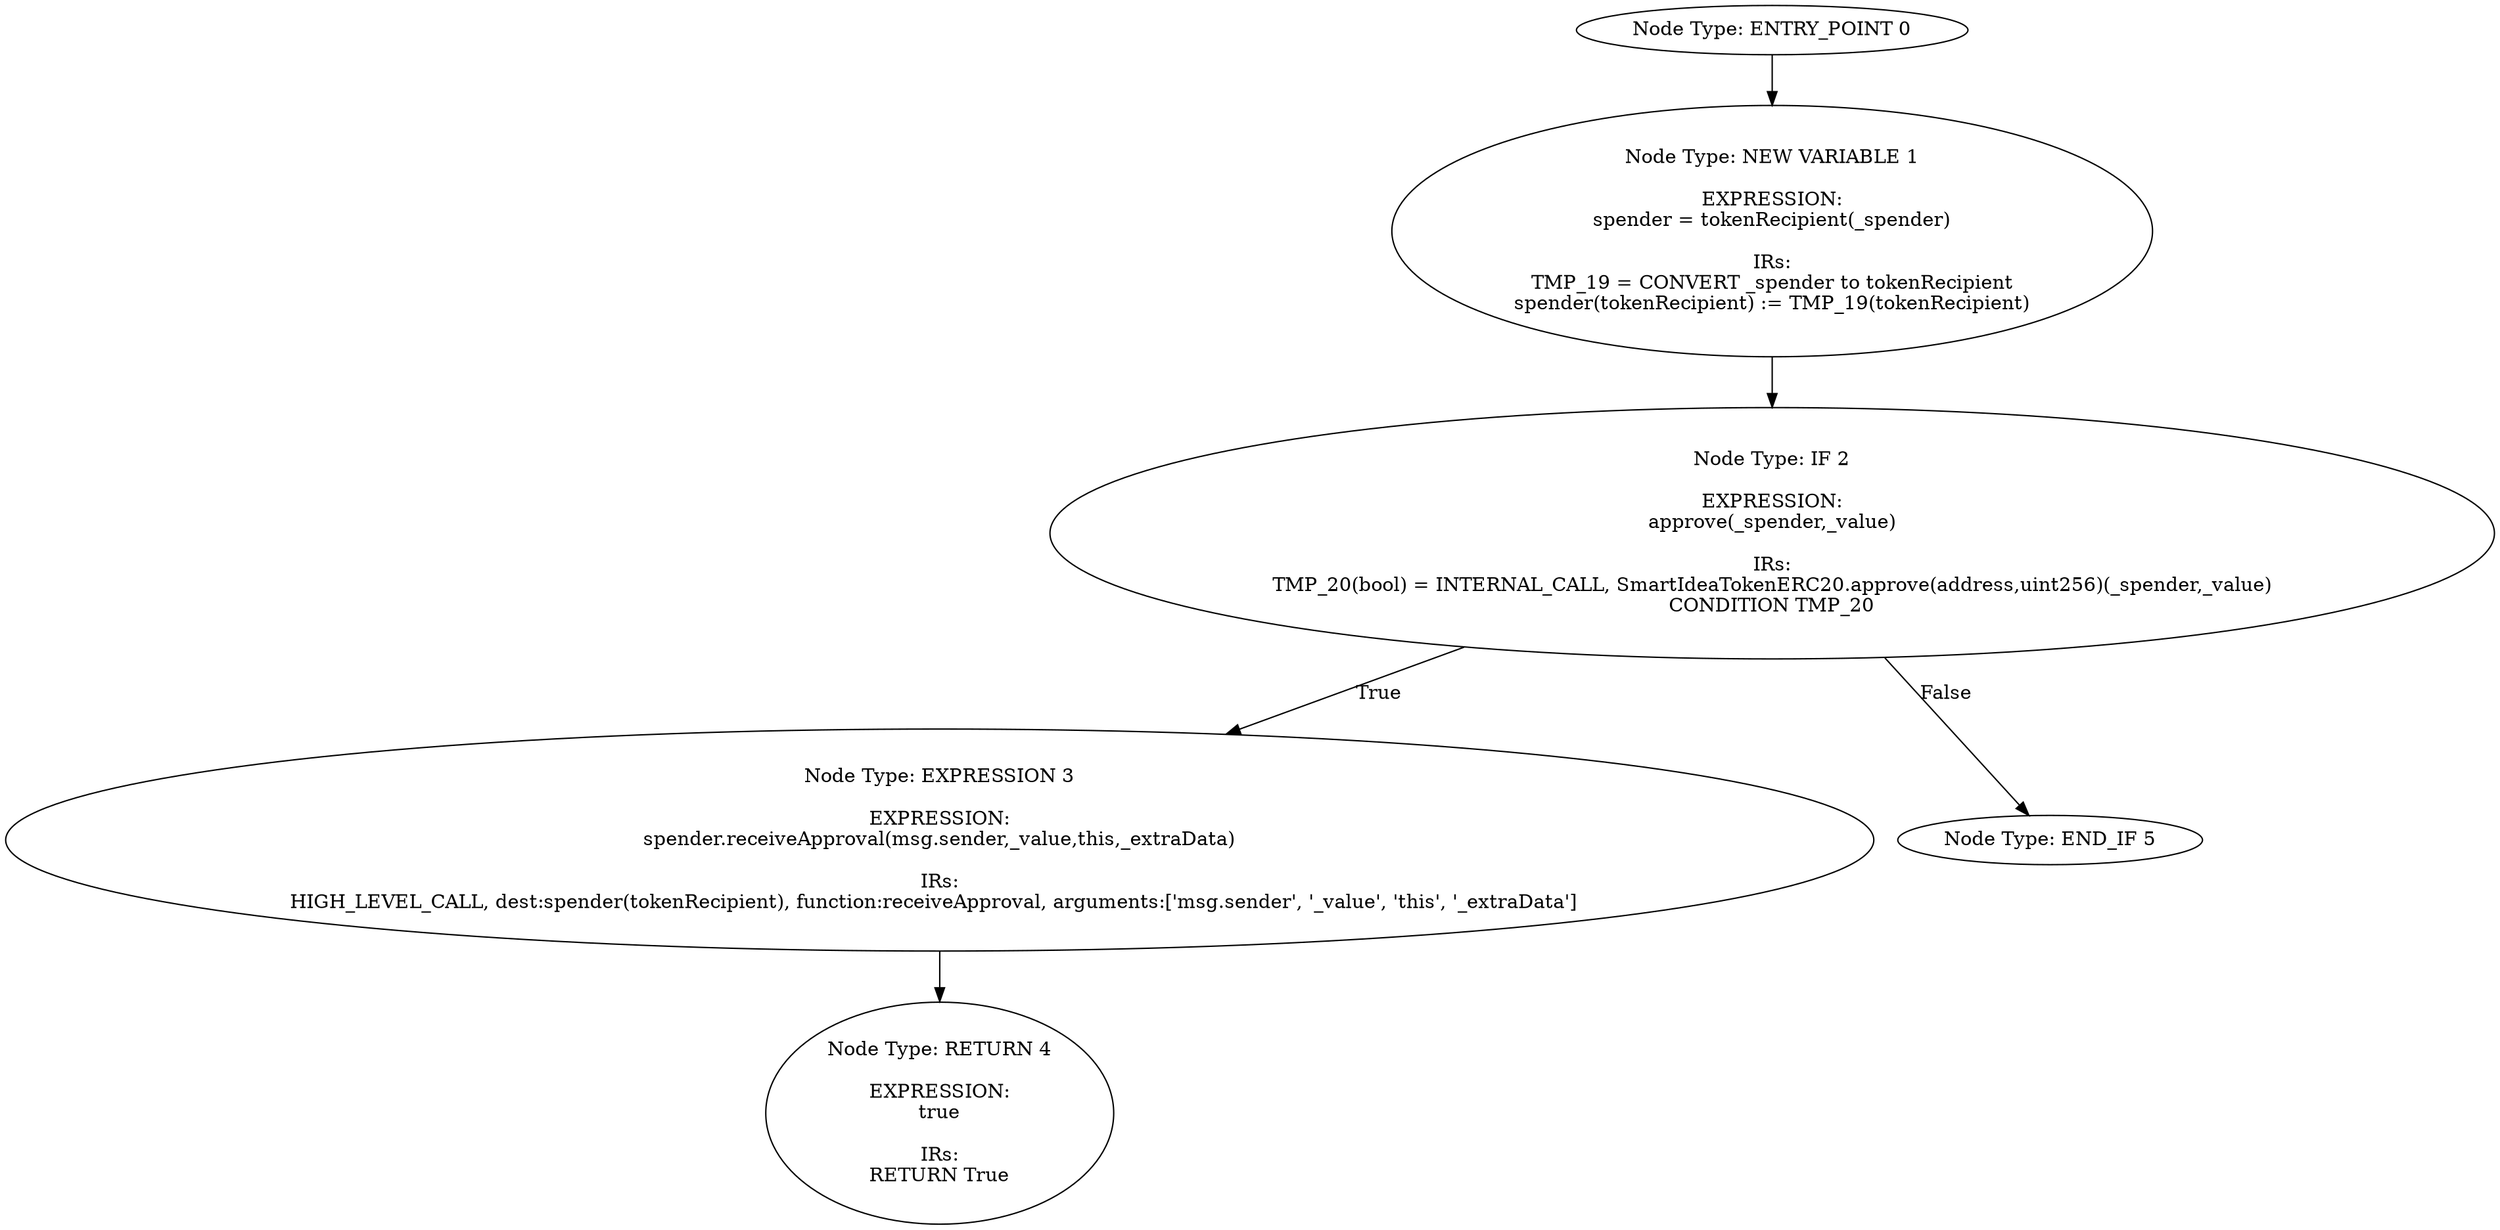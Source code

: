 digraph{
0[label="Node Type: ENTRY_POINT 0
"];
0->1;
1[label="Node Type: NEW VARIABLE 1

EXPRESSION:
spender = tokenRecipient(_spender)

IRs:
TMP_19 = CONVERT _spender to tokenRecipient
spender(tokenRecipient) := TMP_19(tokenRecipient)"];
1->2;
2[label="Node Type: IF 2

EXPRESSION:
approve(_spender,_value)

IRs:
TMP_20(bool) = INTERNAL_CALL, SmartIdeaTokenERC20.approve(address,uint256)(_spender,_value)
CONDITION TMP_20"];
2->3[label="True"];
2->5[label="False"];
3[label="Node Type: EXPRESSION 3

EXPRESSION:
spender.receiveApproval(msg.sender,_value,this,_extraData)

IRs:
HIGH_LEVEL_CALL, dest:spender(tokenRecipient), function:receiveApproval, arguments:['msg.sender', '_value', 'this', '_extraData']  "];
3->4;
4[label="Node Type: RETURN 4

EXPRESSION:
true

IRs:
RETURN True"];
5[label="Node Type: END_IF 5
"];
}
